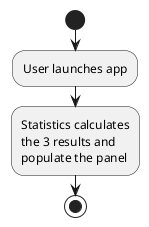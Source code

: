 @startuml
start
:User launches app;

'Since the beta syntax does not support placing the condition outside the
'diamond we place it as the true branch instead.

:Statistics calculates
the 3 results and
populate the panel;

stop
@enduml